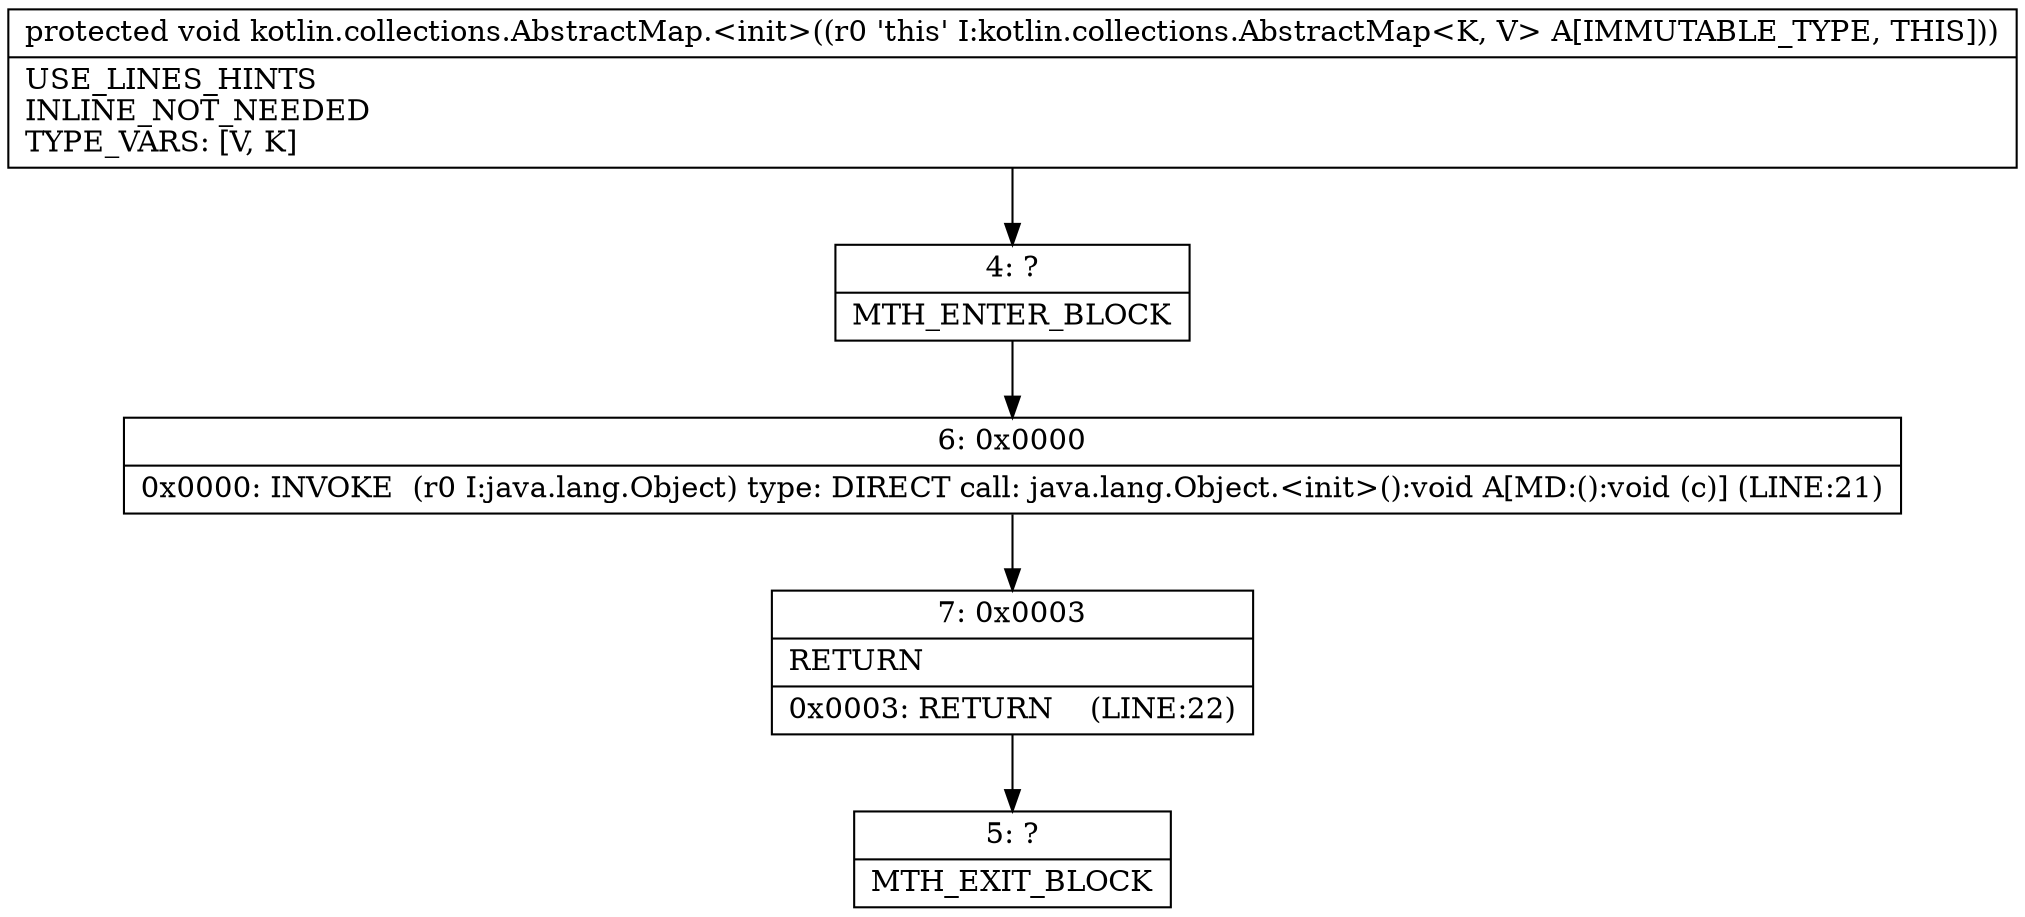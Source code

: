 digraph "CFG forkotlin.collections.AbstractMap.\<init\>()V" {
Node_4 [shape=record,label="{4\:\ ?|MTH_ENTER_BLOCK\l}"];
Node_6 [shape=record,label="{6\:\ 0x0000|0x0000: INVOKE  (r0 I:java.lang.Object) type: DIRECT call: java.lang.Object.\<init\>():void A[MD:():void (c)] (LINE:21)\l}"];
Node_7 [shape=record,label="{7\:\ 0x0003|RETURN\l|0x0003: RETURN    (LINE:22)\l}"];
Node_5 [shape=record,label="{5\:\ ?|MTH_EXIT_BLOCK\l}"];
MethodNode[shape=record,label="{protected void kotlin.collections.AbstractMap.\<init\>((r0 'this' I:kotlin.collections.AbstractMap\<K, V\> A[IMMUTABLE_TYPE, THIS]))  | USE_LINES_HINTS\lINLINE_NOT_NEEDED\lTYPE_VARS: [V, K]\l}"];
MethodNode -> Node_4;Node_4 -> Node_6;
Node_6 -> Node_7;
Node_7 -> Node_5;
}

